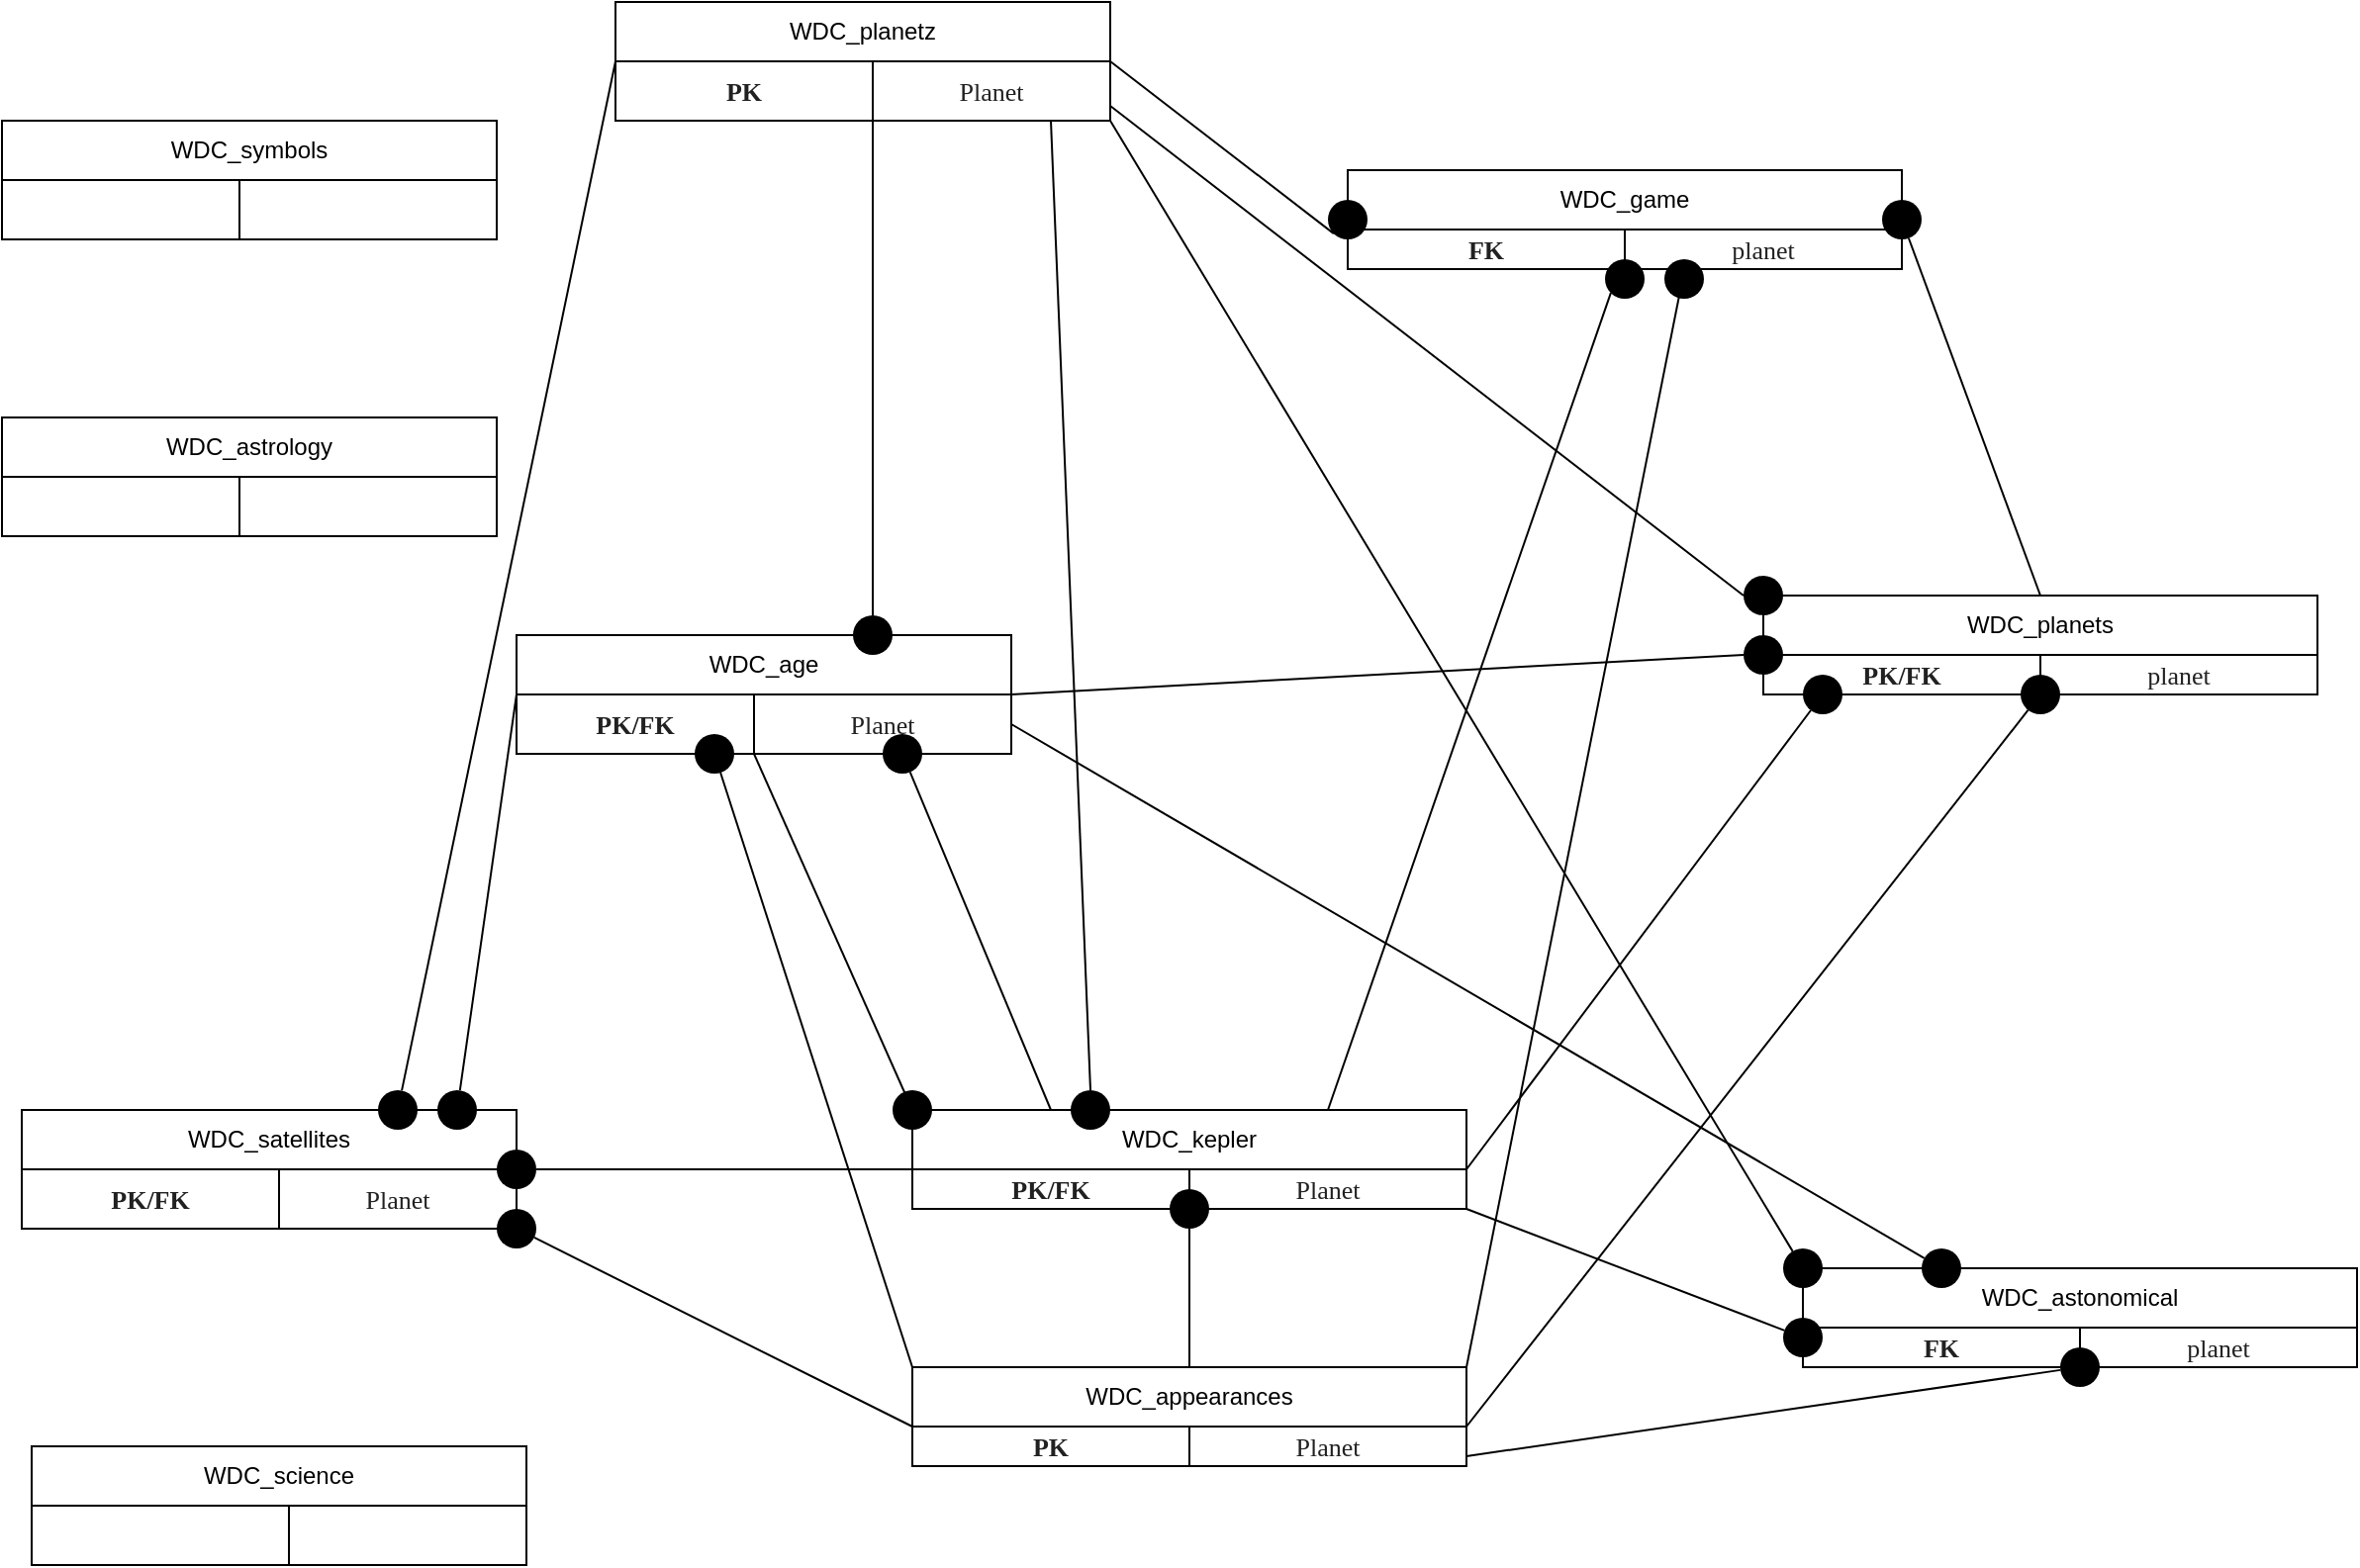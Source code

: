 <mxfile version="18.0.6" type="device"><diagram id="sCl275IMkhDFbC4ClYsL" name="Страница 1"><mxGraphModel dx="1778" dy="2250" grid="1" gridSize="10" guides="1" tooltips="1" connect="1" arrows="1" fold="1" page="1" pageScale="1" pageWidth="827" pageHeight="1169" math="0" shadow="0"><root><mxCell id="0"/><mxCell id="1" parent="0"/><mxCell id="8s3h8PcZ_sJoTl7RL6fx-5" value="&lt;span style=&quot;color: rgba(0, 0, 0, 0.87); font-family: &amp;quot;Roboto Slab&amp;quot;, serif; font-size: 13px; text-align: left; background-color: rgb(255, 255, 255);&quot;&gt;planet&lt;/span&gt;&lt;span style=&quot;color: rgba(0, 0, 0, 0.87); font-family: &amp;quot;Roboto Slab&amp;quot;, serif; font-size: 13px; text-align: left; background-color: rgb(255, 255, 255);&quot;&gt;&lt;br&gt;&lt;/span&gt;" style="rounded=0;whiteSpace=wrap;html=1;" parent="1" vertex="1"><mxGeometry x="1490" y="580" width="140" height="20" as="geometry"/></mxCell><mxCell id="f4D_WJY6gz9BvlxF5eLU-1" value="WDC_astonomical" style="rounded=0;whiteSpace=wrap;html=1;" parent="1" vertex="1"><mxGeometry x="1350" y="550" width="280" height="30" as="geometry"/></mxCell><mxCell id="f4D_WJY6gz9BvlxF5eLU-2" value="&lt;span style=&quot;color: rgba(0, 0, 0, 0.87); font-family: &amp;quot;Roboto Slab&amp;quot;, serif; font-size: 13px; text-align: left; background-color: rgb(255, 255, 255);&quot;&gt;&lt;b&gt;FK&lt;br&gt;&lt;/b&gt;&lt;/span&gt;" style="rounded=0;whiteSpace=wrap;html=1;" parent="1" vertex="1"><mxGeometry x="1350" y="580" width="140" height="20" as="geometry"/></mxCell><mxCell id="f4D_WJY6gz9BvlxF5eLU-3" value="WDC_age" style="rounded=0;whiteSpace=wrap;html=1;" parent="1" vertex="1"><mxGeometry x="700" y="230" width="250" height="30" as="geometry"/></mxCell><mxCell id="f4D_WJY6gz9BvlxF5eLU-4" value="&lt;span style=&quot;color: rgba(0, 0, 0, 0.87); font-family: &amp;quot;Roboto Slab&amp;quot;, serif; font-size: 13px; text-align: left; background-color: rgb(255, 255, 255);&quot;&gt;&lt;b&gt;PK/FK&lt;/b&gt;&lt;br&gt;&lt;/span&gt;" style="rounded=0;whiteSpace=wrap;html=1;" parent="1" vertex="1"><mxGeometry x="700" y="260" width="120" height="30" as="geometry"/></mxCell><mxCell id="8s3h8PcZ_sJoTl7RL6fx-6" value="&lt;span style=&quot;color: rgba(0, 0, 0, 0.87); font-family: &amp;quot;Roboto Slab&amp;quot;, serif; font-size: 13px; text-align: left; background-color: rgb(255, 255, 255);&quot;&gt;Planet&lt;br&gt;&lt;/span&gt;" style="rounded=0;whiteSpace=wrap;html=1;" parent="1" vertex="1"><mxGeometry x="820" y="260" width="130" height="30" as="geometry"/></mxCell><mxCell id="DOCQGX6hB7v5PwA5WDge-1" value="&lt;span style=&quot;color: rgba(0, 0, 0, 0.87); font-family: &amp;quot;Roboto Slab&amp;quot;, serif; font-size: 13px; text-align: left; background-color: rgb(255, 255, 255);&quot;&gt;Planet&lt;br&gt;&lt;/span&gt;" style="rounded=0;whiteSpace=wrap;html=1;" parent="1" vertex="1"><mxGeometry x="1040" y="500" width="140" height="20" as="geometry"/></mxCell><mxCell id="DOCQGX6hB7v5PwA5WDge-2" value="WDC_kepler" style="rounded=0;whiteSpace=wrap;html=1;" parent="1" vertex="1"><mxGeometry x="900" y="470" width="280" height="30" as="geometry"/></mxCell><mxCell id="DOCQGX6hB7v5PwA5WDge-3" value="&lt;span style=&quot;color: rgba(0, 0, 0, 0.87); font-family: &amp;quot;Roboto Slab&amp;quot;, serif; font-size: 13px; text-align: left; background-color: rgb(255, 255, 255);&quot;&gt;&lt;b&gt;PK/FK&lt;br&gt;&lt;/b&gt;&lt;/span&gt;" style="rounded=0;whiteSpace=wrap;html=1;" parent="1" vertex="1"><mxGeometry x="900" y="500" width="140" height="20" as="geometry"/></mxCell><mxCell id="DOCQGX6hB7v5PwA5WDge-4" value="WDC_satellites" style="rounded=0;whiteSpace=wrap;html=1;" parent="1" vertex="1"><mxGeometry x="450" y="470" width="250" height="30" as="geometry"/></mxCell><mxCell id="DOCQGX6hB7v5PwA5WDge-5" value="&lt;span style=&quot;color: rgba(0, 0, 0, 0.87); font-family: &amp;quot;Roboto Slab&amp;quot;, serif; font-size: 13px; text-align: left; background-color: rgb(255, 255, 255);&quot;&gt;&lt;b&gt;PK/FK&lt;/b&gt;&lt;br&gt;&lt;/span&gt;" style="rounded=0;whiteSpace=wrap;html=1;" parent="1" vertex="1"><mxGeometry x="450" y="500" width="130" height="30" as="geometry"/></mxCell><mxCell id="DOCQGX6hB7v5PwA5WDge-6" value="" style="endArrow=none;html=1;rounded=0;entryX=0;entryY=1;entryDx=0;entryDy=0;" parent="1" source="DOCQGX6hB7v5PwA5WDge-7" target="DOCQGX6hB7v5PwA5WDge-2" edge="1"><mxGeometry width="50" height="50" relative="1" as="geometry"><mxPoint x="350" y="530" as="sourcePoint"/><mxPoint x="440" y="530" as="targetPoint"/></mxGeometry></mxCell><mxCell id="DOCQGX6hB7v5PwA5WDge-8" value="&lt;span style=&quot;color: rgba(0, 0, 0, 0.87); font-family: &amp;quot;Roboto Slab&amp;quot;, serif; font-size: 13px; text-align: left; background-color: rgb(255, 255, 255);&quot;&gt;Planet&lt;br&gt;&lt;/span&gt;" style="rounded=0;whiteSpace=wrap;html=1;" parent="1" vertex="1"><mxGeometry x="580" y="500" width="120" height="30" as="geometry"/></mxCell><mxCell id="DOCQGX6hB7v5PwA5WDge-9" value="&lt;span style=&quot;color: rgba(0, 0, 0, 0.87); font-family: &amp;quot;Roboto Slab&amp;quot;, serif; font-size: 13px; text-align: left; background-color: rgb(255, 255, 255);&quot;&gt;planet&lt;/span&gt;&lt;span style=&quot;color: rgba(0, 0, 0, 0.87); font-family: &amp;quot;Roboto Slab&amp;quot;, serif; font-size: 13px; text-align: left; background-color: rgb(255, 255, 255);&quot;&gt;&lt;br&gt;&lt;/span&gt;" style="rounded=0;whiteSpace=wrap;html=1;" parent="1" vertex="1"><mxGeometry x="1260" y="25" width="140" height="20" as="geometry"/></mxCell><mxCell id="DOCQGX6hB7v5PwA5WDge-10" value="WDC_game" style="rounded=0;whiteSpace=wrap;html=1;" parent="1" vertex="1"><mxGeometry x="1120" y="-5" width="280" height="30" as="geometry"/></mxCell><mxCell id="DOCQGX6hB7v5PwA5WDge-11" value="&lt;span style=&quot;color: rgba(0, 0, 0, 0.87); font-family: &amp;quot;Roboto Slab&amp;quot;, serif; font-size: 13px; text-align: left; background-color: rgb(255, 255, 255);&quot;&gt;&lt;b&gt;FK&lt;br&gt;&lt;/b&gt;&lt;/span&gt;" style="rounded=0;whiteSpace=wrap;html=1;" parent="1" vertex="1"><mxGeometry x="1120" y="25" width="140" height="20" as="geometry"/></mxCell><mxCell id="DOCQGX6hB7v5PwA5WDge-12" value="WDC_science" style="rounded=0;whiteSpace=wrap;html=1;" parent="1" vertex="1"><mxGeometry x="455" y="640" width="250" height="30" as="geometry"/></mxCell><mxCell id="DOCQGX6hB7v5PwA5WDge-13" value="&lt;span style=&quot;color: rgba(0, 0, 0, 0.87); font-family: &amp;quot;Roboto Slab&amp;quot;, serif; font-size: 13px; text-align: left; background-color: rgb(255, 255, 255);&quot;&gt;&lt;br&gt;&lt;/span&gt;" style="rounded=0;whiteSpace=wrap;html=1;" parent="1" vertex="1"><mxGeometry x="455" y="670" width="130" height="30" as="geometry"/></mxCell><mxCell id="DOCQGX6hB7v5PwA5WDge-16" value="&lt;span style=&quot;color: rgba(0, 0, 0, 0.87); font-family: &amp;quot;Roboto Slab&amp;quot;, serif; font-size: 13px; text-align: left; background-color: rgb(255, 255, 255);&quot;&gt;&lt;br&gt;&lt;/span&gt;" style="rounded=0;whiteSpace=wrap;html=1;" parent="1" vertex="1"><mxGeometry x="585" y="670" width="120" height="30" as="geometry"/></mxCell><mxCell id="DOCQGX6hB7v5PwA5WDge-17" value="&lt;span style=&quot;color: rgba(0, 0, 0, 0.87); font-family: &amp;quot;Roboto Slab&amp;quot;, serif; font-size: 13px; text-align: left; background-color: rgb(255, 255, 255);&quot;&gt;Planet&lt;br&gt;&lt;/span&gt;" style="rounded=0;whiteSpace=wrap;html=1;" parent="1" vertex="1"><mxGeometry x="1040" y="630" width="140" height="20" as="geometry"/></mxCell><mxCell id="DOCQGX6hB7v5PwA5WDge-18" value="WDC_appearances" style="rounded=0;whiteSpace=wrap;html=1;" parent="1" vertex="1"><mxGeometry x="900" y="600" width="280" height="30" as="geometry"/></mxCell><mxCell id="DOCQGX6hB7v5PwA5WDge-19" value="&lt;span style=&quot;color: rgba(0, 0, 0, 0.87); font-family: &amp;quot;Roboto Slab&amp;quot;, serif; font-size: 13px; text-align: left; background-color: rgb(255, 255, 255);&quot;&gt;&lt;b&gt;PK&lt;br&gt;&lt;/b&gt;&lt;/span&gt;" style="rounded=0;whiteSpace=wrap;html=1;" parent="1" vertex="1"><mxGeometry x="900" y="630" width="140" height="20" as="geometry"/></mxCell><mxCell id="DOCQGX6hB7v5PwA5WDge-20" value="WDC_astrology" style="rounded=0;whiteSpace=wrap;html=1;" parent="1" vertex="1"><mxGeometry x="440" y="120" width="250" height="30" as="geometry"/></mxCell><mxCell id="DOCQGX6hB7v5PwA5WDge-21" value="&lt;span style=&quot;color: rgba(0, 0, 0, 0.87); font-family: &amp;quot;Roboto Slab&amp;quot;, serif; font-size: 13px; text-align: left; background-color: rgb(255, 255, 255);&quot;&gt;&lt;br&gt;&lt;/span&gt;" style="rounded=0;whiteSpace=wrap;html=1;" parent="1" vertex="1"><mxGeometry x="440" y="150" width="120" height="30" as="geometry"/></mxCell><mxCell id="DOCQGX6hB7v5PwA5WDge-24" value="&lt;span style=&quot;color: rgba(0, 0, 0, 0.87); font-family: &amp;quot;Roboto Slab&amp;quot;, serif; font-size: 13px; text-align: left; background-color: rgb(255, 255, 255);&quot;&gt;&lt;br&gt;&lt;/span&gt;" style="rounded=0;whiteSpace=wrap;html=1;" parent="1" vertex="1"><mxGeometry x="560" y="150" width="130" height="30" as="geometry"/></mxCell><mxCell id="DOCQGX6hB7v5PwA5WDge-25" value="&lt;span style=&quot;color: rgba(0, 0, 0, 0.87); font-family: &amp;quot;Roboto Slab&amp;quot;, serif; font-size: 13px; text-align: left; background-color: rgb(255, 255, 255);&quot;&gt;planet&lt;br&gt;&lt;/span&gt;" style="rounded=0;whiteSpace=wrap;html=1;" parent="1" vertex="1"><mxGeometry x="1470" y="240" width="140" height="20" as="geometry"/></mxCell><mxCell id="DOCQGX6hB7v5PwA5WDge-26" value="WDC_planets" style="rounded=0;whiteSpace=wrap;html=1;" parent="1" vertex="1"><mxGeometry x="1330" y="210" width="280" height="30" as="geometry"/></mxCell><mxCell id="DOCQGX6hB7v5PwA5WDge-27" value="&lt;span style=&quot;color: rgba(0, 0, 0, 0.87); font-family: &amp;quot;Roboto Slab&amp;quot;, serif; font-size: 13px; text-align: left; background-color: rgb(255, 255, 255);&quot;&gt;&lt;b&gt;PK/FK&lt;br&gt;&lt;/b&gt;&lt;/span&gt;" style="rounded=0;whiteSpace=wrap;html=1;" parent="1" vertex="1"><mxGeometry x="1330" y="240" width="140" height="20" as="geometry"/></mxCell><mxCell id="DOCQGX6hB7v5PwA5WDge-28" value="WDC_symbols" style="rounded=0;whiteSpace=wrap;html=1;" parent="1" vertex="1"><mxGeometry x="440" y="-30" width="250" height="30" as="geometry"/></mxCell><mxCell id="DOCQGX6hB7v5PwA5WDge-29" value="&lt;span style=&quot;color: rgba(0, 0, 0, 0.87); font-family: &amp;quot;Roboto Slab&amp;quot;, serif; font-size: 13px; text-align: left; background-color: rgb(255, 255, 255);&quot;&gt;&lt;br&gt;&lt;/span&gt;" style="rounded=0;whiteSpace=wrap;html=1;" parent="1" vertex="1"><mxGeometry x="440" width="120" height="30" as="geometry"/></mxCell><mxCell id="DOCQGX6hB7v5PwA5WDge-32" value="&lt;span style=&quot;color: rgba(0, 0, 0, 0.87); font-family: &amp;quot;Roboto Slab&amp;quot;, serif; font-size: 13px; text-align: left; background-color: rgb(255, 255, 255);&quot;&gt;&lt;br&gt;&lt;/span&gt;" style="rounded=0;whiteSpace=wrap;html=1;" parent="1" vertex="1"><mxGeometry x="560" width="130" height="30" as="geometry"/></mxCell><mxCell id="DOCQGX6hB7v5PwA5WDge-34" value="WDC_planetz" style="rounded=0;whiteSpace=wrap;html=1;" parent="1" vertex="1"><mxGeometry x="750" y="-90" width="250" height="30" as="geometry"/></mxCell><mxCell id="1-YpoOyXKRKHPbmfxWAk-1" value="&lt;span style=&quot;color: rgba(0, 0, 0, 0.87); font-family: &amp;quot;Roboto Slab&amp;quot;, serif; font-size: 13px; text-align: left; background-color: rgb(255, 255, 255);&quot;&gt;&lt;b&gt;PK&lt;/b&gt;&lt;br&gt;&lt;/span&gt;" style="rounded=0;whiteSpace=wrap;html=1;" parent="1" vertex="1"><mxGeometry x="750" y="-60" width="130" height="30" as="geometry"/></mxCell><mxCell id="1-YpoOyXKRKHPbmfxWAk-2" value="&lt;span style=&quot;color: rgba(0, 0, 0, 0.87); font-family: &amp;quot;Roboto Slab&amp;quot;, serif; font-size: 13px; text-align: left; background-color: rgb(255, 255, 255);&quot;&gt;Planet&lt;br&gt;&lt;/span&gt;" style="rounded=0;whiteSpace=wrap;html=1;" parent="1" vertex="1"><mxGeometry x="880" y="-60" width="120" height="30" as="geometry"/></mxCell><mxCell id="1-YpoOyXKRKHPbmfxWAk-4" value="" style="endArrow=none;html=1;rounded=0;entryX=0.5;entryY=0;entryDx=0;entryDy=0;" parent="1" source="1-YpoOyXKRKHPbmfxWAk-5" edge="1" target="DOCQGX6hB7v5PwA5WDge-26"><mxGeometry width="50" height="50" relative="1" as="geometry"><mxPoint x="1380" y="670" as="sourcePoint"/><mxPoint x="1600" y="470" as="targetPoint"/></mxGeometry></mxCell><mxCell id="1-YpoOyXKRKHPbmfxWAk-5" value="" style="ellipse;fillColor=#000000;strokeColor=none;" parent="1" vertex="1"><mxGeometry x="1390" y="10" width="20" height="20" as="geometry"/></mxCell><mxCell id="1-YpoOyXKRKHPbmfxWAk-7" value="" style="endArrow=none;html=1;rounded=0;entryX=0;entryY=0;entryDx=0;entryDy=0;" parent="1" source="1-YpoOyXKRKHPbmfxWAk-8" edge="1" target="1-YpoOyXKRKHPbmfxWAk-1"><mxGeometry width="50" height="50" relative="1" as="geometry"><mxPoint x="610" y="770" as="sourcePoint"/><mxPoint x="640" y="240" as="targetPoint"/></mxGeometry></mxCell><mxCell id="1-YpoOyXKRKHPbmfxWAk-8" value="" style="ellipse;fillColor=#000000;strokeColor=none;" parent="1" vertex="1"><mxGeometry x="630" y="460" width="20" height="20" as="geometry"/></mxCell><mxCell id="1-YpoOyXKRKHPbmfxWAk-10" value="" style="ellipse;fillColor=#000000;strokeColor=none;" parent="1" vertex="1"><mxGeometry x="1320" y="200" width="20" height="20" as="geometry"/></mxCell><mxCell id="1-YpoOyXKRKHPbmfxWAk-17" value="" style="endArrow=none;html=1;rounded=0;entryX=1;entryY=0;entryDx=0;entryDy=0;exitX=0;exitY=0.5;exitDx=0;exitDy=0;" parent="1" edge="1" target="8s3h8PcZ_sJoTl7RL6fx-6" source="17gU9ceKHRB2qle4mKxQ-9"><mxGeometry width="50" height="50" relative="1" as="geometry"><mxPoint x="520" y="110" as="sourcePoint"/><mxPoint x="520" y="470" as="targetPoint"/></mxGeometry></mxCell><mxCell id="1-YpoOyXKRKHPbmfxWAk-18" value="" style="ellipse;fillColor=#000000;strokeColor=none;" parent="1" vertex="1"><mxGeometry x="660" y="460" width="20" height="20" as="geometry"/></mxCell><mxCell id="1-YpoOyXKRKHPbmfxWAk-19" value="" style="endArrow=none;html=1;rounded=0;entryX=0;entryY=1;entryDx=0;entryDy=0;" parent="1" source="1-YpoOyXKRKHPbmfxWAk-20" target="DOCQGX6hB7v5PwA5WDge-18" edge="1"><mxGeometry width="50" height="50" relative="1" as="geometry"><mxPoint x="610" y="555" as="sourcePoint"/><mxPoint x="660" y="245" as="targetPoint"/></mxGeometry></mxCell><mxCell id="1-YpoOyXKRKHPbmfxWAk-20" value="" style="ellipse;fillColor=#000000;strokeColor=none;" parent="1" vertex="1"><mxGeometry x="690" y="520" width="20" height="20" as="geometry"/></mxCell><mxCell id="1-YpoOyXKRKHPbmfxWAk-21" value="" style="endArrow=none;html=1;rounded=0;entryX=0;entryY=0;entryDx=0;entryDy=0;" parent="1" source="1-YpoOyXKRKHPbmfxWAk-18" edge="1" target="f4D_WJY6gz9BvlxF5eLU-4"><mxGeometry width="50" height="50" relative="1" as="geometry"><mxPoint x="460" y="150" as="sourcePoint"/><mxPoint x="520" y="110" as="targetPoint"/></mxGeometry></mxCell><mxCell id="1-YpoOyXKRKHPbmfxWAk-25" value="" style="endArrow=none;html=1;rounded=0;entryX=1;entryY=0.75;entryDx=0;entryDy=0;exitX=0;exitY=0.5;exitDx=0;exitDy=0;" parent="1" target="1-YpoOyXKRKHPbmfxWAk-2" edge="1" source="1-YpoOyXKRKHPbmfxWAk-10"><mxGeometry width="50" height="50" relative="1" as="geometry"><mxPoint x="1240" y="240" as="sourcePoint"/><mxPoint x="740" y="640" as="targetPoint"/></mxGeometry></mxCell><mxCell id="DOCQGX6hB7v5PwA5WDge-7" value="" style="ellipse;fillColor=#000000;strokeColor=none;" parent="1" vertex="1"><mxGeometry x="690" y="490" width="20" height="20" as="geometry"/></mxCell><mxCell id="17gU9ceKHRB2qle4mKxQ-5" value="" style="ellipse;fillColor=#000000;strokeColor=none;" vertex="1" parent="1"><mxGeometry x="1350" y="250" width="20" height="20" as="geometry"/></mxCell><mxCell id="17gU9ceKHRB2qle4mKxQ-6" value="" style="endArrow=none;html=1;rounded=0;entryX=1;entryY=0;entryDx=0;entryDy=0;" edge="1" parent="1" source="17gU9ceKHRB2qle4mKxQ-5" target="DOCQGX6hB7v5PwA5WDge-1"><mxGeometry width="50" height="50" relative="1" as="geometry"><mxPoint x="1270" y="260" as="sourcePoint"/><mxPoint x="1200" y="502.5" as="targetPoint"/></mxGeometry></mxCell><mxCell id="17gU9ceKHRB2qle4mKxQ-7" value="" style="ellipse;fillColor=#000000;strokeColor=none;" vertex="1" parent="1"><mxGeometry x="1460" y="250" width="20" height="20" as="geometry"/></mxCell><mxCell id="17gU9ceKHRB2qle4mKxQ-8" value="" style="endArrow=none;html=1;rounded=0;entryX=1;entryY=0;entryDx=0;entryDy=0;" edge="1" parent="1" source="17gU9ceKHRB2qle4mKxQ-7" target="DOCQGX6hB7v5PwA5WDge-17"><mxGeometry width="50" height="50" relative="1" as="geometry"><mxPoint x="1580" y="750" as="sourcePoint"/><mxPoint x="1270" y="470" as="targetPoint"/></mxGeometry></mxCell><mxCell id="17gU9ceKHRB2qle4mKxQ-9" value="" style="ellipse;fillColor=#000000;strokeColor=none;" vertex="1" parent="1"><mxGeometry x="1320" y="230" width="20" height="20" as="geometry"/></mxCell><mxCell id="17gU9ceKHRB2qle4mKxQ-11" value="" style="ellipse;fillColor=#000000;strokeColor=none;" vertex="1" parent="1"><mxGeometry x="980" y="460" width="20" height="20" as="geometry"/></mxCell><mxCell id="17gU9ceKHRB2qle4mKxQ-12" value="" style="endArrow=none;html=1;rounded=0;entryX=0.75;entryY=1;entryDx=0;entryDy=0;" edge="1" parent="1" target="1-YpoOyXKRKHPbmfxWAk-2"><mxGeometry width="50" height="50" relative="1" as="geometry"><mxPoint x="990" y="460" as="sourcePoint"/><mxPoint x="730" y="470" as="targetPoint"/></mxGeometry></mxCell><mxCell id="17gU9ceKHRB2qle4mKxQ-16" value="" style="ellipse;fillColor=#000000;strokeColor=none;" vertex="1" parent="1"><mxGeometry x="1030" y="510" width="20" height="20" as="geometry"/></mxCell><mxCell id="17gU9ceKHRB2qle4mKxQ-17" value="" style="endArrow=none;html=1;rounded=0;entryX=0.5;entryY=0;entryDx=0;entryDy=0;" edge="1" parent="1" source="17gU9ceKHRB2qle4mKxQ-16" target="DOCQGX6hB7v5PwA5WDge-18"><mxGeometry width="50" height="50" relative="1" as="geometry"><mxPoint x="1290" y="290" as="sourcePoint"/><mxPoint x="1070" y="290" as="targetPoint"/></mxGeometry></mxCell><mxCell id="17gU9ceKHRB2qle4mKxQ-18" value="" style="ellipse;fillColor=#000000;strokeColor=none;" vertex="1" parent="1"><mxGeometry x="890" y="460" width="20" height="20" as="geometry"/></mxCell><mxCell id="17gU9ceKHRB2qle4mKxQ-19" value="" style="endArrow=none;html=1;rounded=0;entryX=0;entryY=1;entryDx=0;entryDy=0;" edge="1" parent="1" target="8s3h8PcZ_sJoTl7RL6fx-6"><mxGeometry width="50" height="50" relative="1" as="geometry"><mxPoint x="900" y="470" as="sourcePoint"/><mxPoint x="590" y="470" as="targetPoint"/></mxGeometry></mxCell><mxCell id="17gU9ceKHRB2qle4mKxQ-21" value="" style="ellipse;fillColor=#000000;strokeColor=none;" vertex="1" parent="1"><mxGeometry x="1110" y="10" width="20" height="20" as="geometry"/></mxCell><mxCell id="17gU9ceKHRB2qle4mKxQ-22" value="" style="endArrow=none;html=1;rounded=0;entryX=1;entryY=1;entryDx=0;entryDy=0;exitX=0;exitY=1;exitDx=0;exitDy=0;" edge="1" parent="1" source="17gU9ceKHRB2qle4mKxQ-21" target="DOCQGX6hB7v5PwA5WDge-34"><mxGeometry width="50" height="50" relative="1" as="geometry"><mxPoint x="1320" y="610" as="sourcePoint"/><mxPoint x="1100" y="610" as="targetPoint"/></mxGeometry></mxCell><mxCell id="17gU9ceKHRB2qle4mKxQ-25" value="" style="ellipse;fillColor=#000000;strokeColor=none;" vertex="1" parent="1"><mxGeometry x="1250" y="40" width="20" height="20" as="geometry"/></mxCell><mxCell id="17gU9ceKHRB2qle4mKxQ-26" value="" style="endArrow=none;html=1;rounded=0;entryX=0.75;entryY=0;entryDx=0;entryDy=0;exitX=0;exitY=1;exitDx=0;exitDy=0;" edge="1" parent="1" source="17gU9ceKHRB2qle4mKxQ-25" target="DOCQGX6hB7v5PwA5WDge-2"><mxGeometry width="50" height="50" relative="1" as="geometry"><mxPoint x="1150" y="-160" as="sourcePoint"/><mxPoint x="1080" y="290" as="targetPoint"/></mxGeometry></mxCell><mxCell id="17gU9ceKHRB2qle4mKxQ-27" value="" style="ellipse;fillColor=#000000;strokeColor=none;" vertex="1" parent="1"><mxGeometry x="1280" y="40" width="20" height="20" as="geometry"/></mxCell><mxCell id="17gU9ceKHRB2qle4mKxQ-28" value="" style="endArrow=none;html=1;rounded=0;entryX=1;entryY=0;entryDx=0;entryDy=0;exitX=0.207;exitY=1.3;exitDx=0;exitDy=0;exitPerimeter=0;" edge="1" parent="1" source="DOCQGX6hB7v5PwA5WDge-9" target="DOCQGX6hB7v5PwA5WDge-18"><mxGeometry width="50" height="50" relative="1" as="geometry"><mxPoint x="1230" y="-110" as="sourcePoint"/><mxPoint x="1120" y="320" as="targetPoint"/></mxGeometry></mxCell><mxCell id="17gU9ceKHRB2qle4mKxQ-29" value="" style="ellipse;fillColor=#000000;strokeColor=none;" vertex="1" parent="1"><mxGeometry x="1340" y="540" width="20" height="20" as="geometry"/></mxCell><mxCell id="17gU9ceKHRB2qle4mKxQ-30" value="" style="endArrow=none;html=1;rounded=0;entryX=1;entryY=1;entryDx=0;entryDy=0;" edge="1" parent="1" source="17gU9ceKHRB2qle4mKxQ-29" target="1-YpoOyXKRKHPbmfxWAk-2"><mxGeometry width="50" height="50" relative="1" as="geometry"><mxPoint x="1300" y="290" as="sourcePoint"/><mxPoint x="1210" y="530" as="targetPoint"/></mxGeometry></mxCell><mxCell id="17gU9ceKHRB2qle4mKxQ-31" value="" style="ellipse;fillColor=#000000;strokeColor=none;" vertex="1" parent="1"><mxGeometry x="1340" y="575" width="20" height="20" as="geometry"/></mxCell><mxCell id="17gU9ceKHRB2qle4mKxQ-32" value="" style="endArrow=none;html=1;rounded=0;entryX=1;entryY=1;entryDx=0;entryDy=0;" edge="1" parent="1" source="17gU9ceKHRB2qle4mKxQ-31" target="DOCQGX6hB7v5PwA5WDge-1"><mxGeometry width="50" height="50" relative="1" as="geometry"><mxPoint x="1310" y="300" as="sourcePoint"/><mxPoint x="1220" y="540" as="targetPoint"/></mxGeometry></mxCell><mxCell id="17gU9ceKHRB2qle4mKxQ-33" value="" style="ellipse;fillColor=#000000;strokeColor=none;" vertex="1" parent="1"><mxGeometry x="1480" y="590" width="20" height="20" as="geometry"/></mxCell><mxCell id="17gU9ceKHRB2qle4mKxQ-34" value="" style="endArrow=none;html=1;rounded=0;entryX=1;entryY=0.75;entryDx=0;entryDy=0;" edge="1" parent="1" source="17gU9ceKHRB2qle4mKxQ-33" target="DOCQGX6hB7v5PwA5WDge-17"><mxGeometry width="50" height="50" relative="1" as="geometry"><mxPoint x="1320" y="310" as="sourcePoint"/><mxPoint x="1230" y="550" as="targetPoint"/></mxGeometry></mxCell><mxCell id="17gU9ceKHRB2qle4mKxQ-35" value="" style="ellipse;fillColor=#000000;strokeColor=none;" vertex="1" parent="1"><mxGeometry x="1410" y="540" width="20" height="20" as="geometry"/></mxCell><mxCell id="17gU9ceKHRB2qle4mKxQ-36" value="" style="endArrow=none;html=1;rounded=0;entryX=1;entryY=0.5;entryDx=0;entryDy=0;" edge="1" parent="1" source="17gU9ceKHRB2qle4mKxQ-35" target="8s3h8PcZ_sJoTl7RL6fx-6"><mxGeometry width="50" height="50" relative="1" as="geometry"><mxPoint x="1330" y="320" as="sourcePoint"/><mxPoint x="1240" y="560" as="targetPoint"/></mxGeometry></mxCell><mxCell id="17gU9ceKHRB2qle4mKxQ-37" value="" style="ellipse;fillColor=#000000;strokeColor=none;" vertex="1" parent="1"><mxGeometry x="870" y="220" width="20" height="20" as="geometry"/></mxCell><mxCell id="17gU9ceKHRB2qle4mKxQ-38" value="" style="endArrow=none;html=1;rounded=0;entryX=0;entryY=1;entryDx=0;entryDy=0;" edge="1" parent="1" source="17gU9ceKHRB2qle4mKxQ-37" target="1-YpoOyXKRKHPbmfxWAk-2"><mxGeometry width="50" height="50" relative="1" as="geometry"><mxPoint x="1340" y="330" as="sourcePoint"/><mxPoint x="1250" y="570" as="targetPoint"/></mxGeometry></mxCell><mxCell id="17gU9ceKHRB2qle4mKxQ-39" value="" style="ellipse;fillColor=#000000;strokeColor=none;" vertex="1" parent="1"><mxGeometry x="885" y="280" width="20" height="20" as="geometry"/></mxCell><mxCell id="17gU9ceKHRB2qle4mKxQ-40" value="" style="endArrow=none;html=1;rounded=0;entryX=0.25;entryY=0;entryDx=0;entryDy=0;" edge="1" parent="1" source="17gU9ceKHRB2qle4mKxQ-39" target="DOCQGX6hB7v5PwA5WDge-2"><mxGeometry width="50" height="50" relative="1" as="geometry"><mxPoint x="805" y="290" as="sourcePoint"/><mxPoint x="495" y="420" as="targetPoint"/></mxGeometry></mxCell><mxCell id="17gU9ceKHRB2qle4mKxQ-41" value="" style="ellipse;fillColor=#000000;strokeColor=none;" vertex="1" parent="1"><mxGeometry x="790" y="280" width="20" height="20" as="geometry"/></mxCell><mxCell id="17gU9ceKHRB2qle4mKxQ-42" value="" style="endArrow=none;html=1;rounded=0;entryX=0;entryY=0;entryDx=0;entryDy=0;" edge="1" parent="1" source="17gU9ceKHRB2qle4mKxQ-41" target="DOCQGX6hB7v5PwA5WDge-18"><mxGeometry width="50" height="50" relative="1" as="geometry"><mxPoint x="1360" y="350" as="sourcePoint"/><mxPoint x="1270" y="590" as="targetPoint"/></mxGeometry></mxCell></root></mxGraphModel></diagram></mxfile>